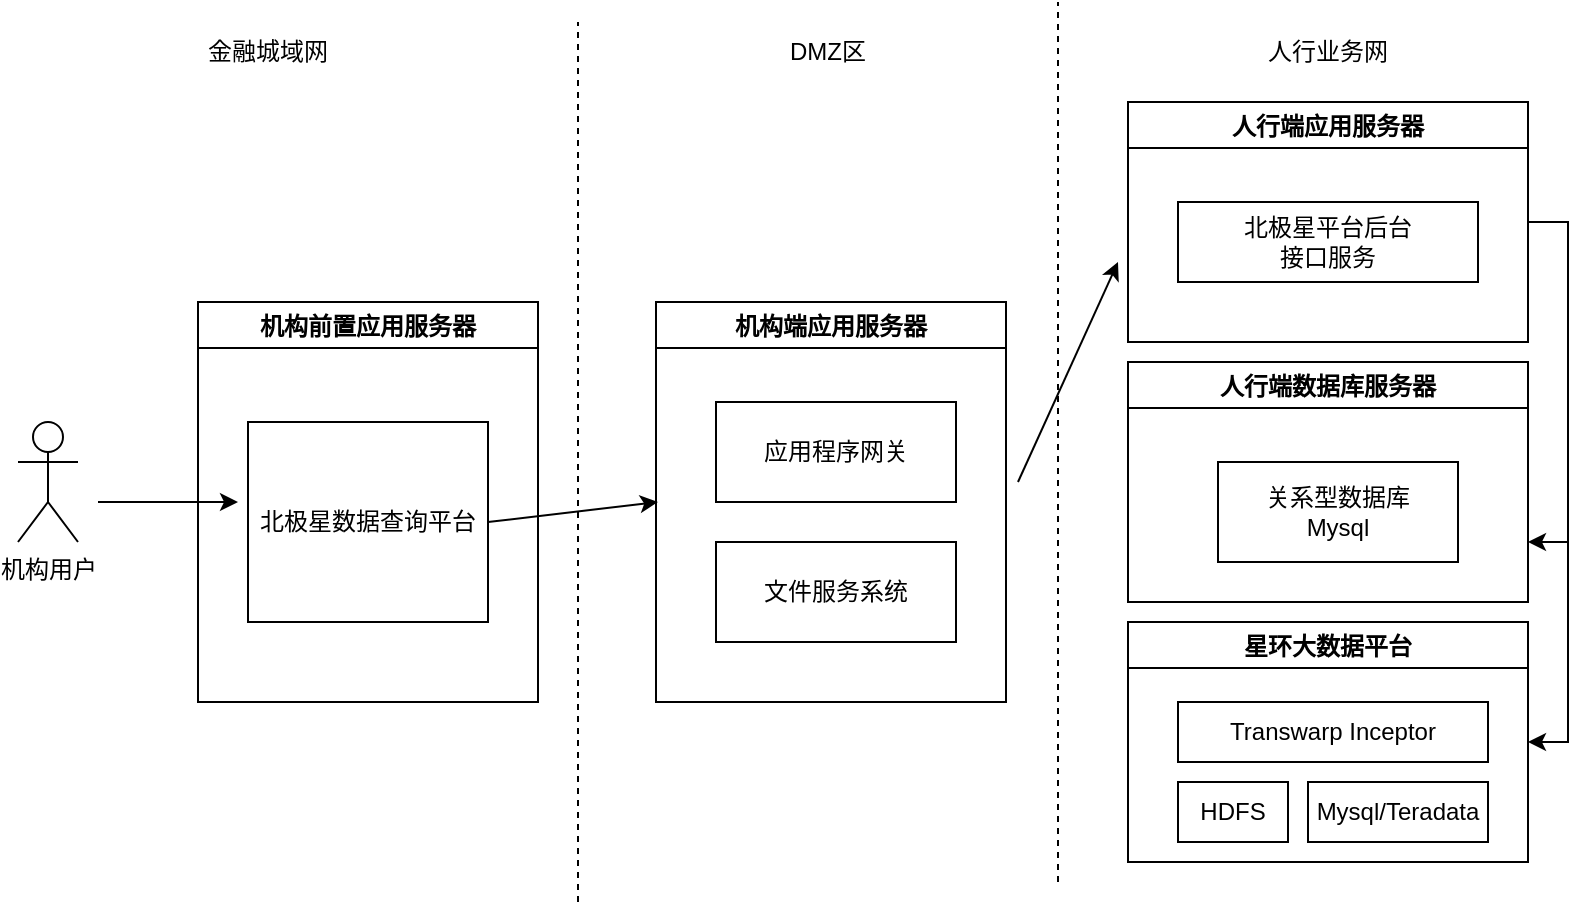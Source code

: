 <mxfile version="20.4.0" type="github">
  <diagram id="M5F1hp7uvuzeiIw6k6TS" name="第 1 页">
    <mxGraphModel dx="1422" dy="716" grid="1" gridSize="10" guides="1" tooltips="1" connect="1" arrows="1" fold="1" page="1" pageScale="1" pageWidth="827" pageHeight="1169" math="0" shadow="0">
      <root>
        <mxCell id="0" />
        <mxCell id="1" parent="0" />
        <mxCell id="Wuoafag_e7uJaNjNSKO9-15" value="" style="endArrow=none;dashed=1;html=1;rounded=0;" edge="1" parent="1">
          <mxGeometry width="50" height="50" relative="1" as="geometry">
            <mxPoint x="309" y="560" as="sourcePoint" />
            <mxPoint x="309" y="120" as="targetPoint" />
          </mxGeometry>
        </mxCell>
        <mxCell id="Wuoafag_e7uJaNjNSKO9-16" value="" style="endArrow=none;dashed=1;html=1;rounded=0;" edge="1" parent="1">
          <mxGeometry width="50" height="50" relative="1" as="geometry">
            <mxPoint x="549" y="550" as="sourcePoint" />
            <mxPoint x="549" y="110" as="targetPoint" />
          </mxGeometry>
        </mxCell>
        <mxCell id="Wuoafag_e7uJaNjNSKO9-17" value="金融城域网" style="text;html=1;strokeColor=none;fillColor=none;align=center;verticalAlign=middle;whiteSpace=wrap;rounded=0;" vertex="1" parent="1">
          <mxGeometry x="109" y="120" width="90" height="30" as="geometry" />
        </mxCell>
        <mxCell id="Wuoafag_e7uJaNjNSKO9-18" value="DMZ区" style="text;html=1;strokeColor=none;fillColor=none;align=center;verticalAlign=middle;whiteSpace=wrap;rounded=0;" vertex="1" parent="1">
          <mxGeometry x="389" y="120" width="90" height="30" as="geometry" />
        </mxCell>
        <mxCell id="Wuoafag_e7uJaNjNSKO9-19" value="人行业务网" style="text;html=1;strokeColor=none;fillColor=none;align=center;verticalAlign=middle;whiteSpace=wrap;rounded=0;" vertex="1" parent="1">
          <mxGeometry x="639" y="120" width="90" height="30" as="geometry" />
        </mxCell>
        <mxCell id="Wuoafag_e7uJaNjNSKO9-21" value="机构用户" style="shape=umlActor;verticalLabelPosition=bottom;verticalAlign=top;html=1;outlineConnect=0;" vertex="1" parent="1">
          <mxGeometry x="29" y="320" width="30" height="60" as="geometry" />
        </mxCell>
        <mxCell id="Wuoafag_e7uJaNjNSKO9-23" value="机构端应用服务器" style="swimlane;" vertex="1" parent="1">
          <mxGeometry x="348" y="260" width="175" height="200" as="geometry" />
        </mxCell>
        <mxCell id="Wuoafag_e7uJaNjNSKO9-24" value="应用程序网关" style="whiteSpace=wrap;html=1;" vertex="1" parent="Wuoafag_e7uJaNjNSKO9-23">
          <mxGeometry x="30" y="50" width="120" height="50" as="geometry" />
        </mxCell>
        <mxCell id="Wuoafag_e7uJaNjNSKO9-42" value="文件服务系统" style="whiteSpace=wrap;html=1;" vertex="1" parent="Wuoafag_e7uJaNjNSKO9-23">
          <mxGeometry x="30" y="120" width="120" height="50" as="geometry" />
        </mxCell>
        <mxCell id="Wuoafag_e7uJaNjNSKO9-31" value="机构前置应用服务器" style="swimlane;" vertex="1" parent="1">
          <mxGeometry x="119" y="260" width="170" height="200" as="geometry" />
        </mxCell>
        <mxCell id="Wuoafag_e7uJaNjNSKO9-32" value="北极星数据查询平台" style="whiteSpace=wrap;html=1;" vertex="1" parent="Wuoafag_e7uJaNjNSKO9-31">
          <mxGeometry x="25" y="60" width="120" height="100" as="geometry" />
        </mxCell>
        <mxCell id="Wuoafag_e7uJaNjNSKO9-33" value="" style="endArrow=classic;html=1;rounded=0;" edge="1" parent="1">
          <mxGeometry width="50" height="50" relative="1" as="geometry">
            <mxPoint x="69" y="360" as="sourcePoint" />
            <mxPoint x="139" y="360" as="targetPoint" />
          </mxGeometry>
        </mxCell>
        <mxCell id="Wuoafag_e7uJaNjNSKO9-34" value="" style="endArrow=classic;html=1;rounded=0;exitX=1;exitY=0.5;exitDx=0;exitDy=0;" edge="1" parent="1" source="Wuoafag_e7uJaNjNSKO9-32">
          <mxGeometry width="50" height="50" relative="1" as="geometry">
            <mxPoint x="279" y="340" as="sourcePoint" />
            <mxPoint x="349" y="360" as="targetPoint" />
          </mxGeometry>
        </mxCell>
        <mxCell id="Wuoafag_e7uJaNjNSKO9-47" style="edgeStyle=orthogonalEdgeStyle;rounded=0;orthogonalLoop=1;jettySize=auto;html=1;exitX=1;exitY=0.5;exitDx=0;exitDy=0;entryX=1;entryY=0.75;entryDx=0;entryDy=0;" edge="1" parent="1" source="Wuoafag_e7uJaNjNSKO9-37" target="Wuoafag_e7uJaNjNSKO9-38">
          <mxGeometry relative="1" as="geometry" />
        </mxCell>
        <mxCell id="Wuoafag_e7uJaNjNSKO9-50" style="edgeStyle=orthogonalEdgeStyle;rounded=0;orthogonalLoop=1;jettySize=auto;html=1;exitX=1;exitY=0.5;exitDx=0;exitDy=0;entryX=1;entryY=0.5;entryDx=0;entryDy=0;" edge="1" parent="1" source="Wuoafag_e7uJaNjNSKO9-37" target="Wuoafag_e7uJaNjNSKO9-39">
          <mxGeometry relative="1" as="geometry" />
        </mxCell>
        <mxCell id="Wuoafag_e7uJaNjNSKO9-37" value="人行端应用服务器" style="swimlane;" vertex="1" parent="1">
          <mxGeometry x="584" y="160" width="200" height="120" as="geometry" />
        </mxCell>
        <mxCell id="Wuoafag_e7uJaNjNSKO9-40" value="北极星平台后台&lt;br&gt;接口服务" style="whiteSpace=wrap;html=1;" vertex="1" parent="Wuoafag_e7uJaNjNSKO9-37">
          <mxGeometry x="25" y="50" width="150" height="40" as="geometry" />
        </mxCell>
        <mxCell id="Wuoafag_e7uJaNjNSKO9-46" value="" style="endArrow=classic;html=1;rounded=0;" edge="1" parent="Wuoafag_e7uJaNjNSKO9-37">
          <mxGeometry width="50" height="50" relative="1" as="geometry">
            <mxPoint x="-55" y="190" as="sourcePoint" />
            <mxPoint x="-5" y="80" as="targetPoint" />
          </mxGeometry>
        </mxCell>
        <mxCell id="Wuoafag_e7uJaNjNSKO9-38" value="人行端数据库服务器" style="swimlane;" vertex="1" parent="1">
          <mxGeometry x="584" y="290" width="200" height="120" as="geometry" />
        </mxCell>
        <mxCell id="Wuoafag_e7uJaNjNSKO9-41" value="关系型数据库&lt;br&gt;Mysql" style="whiteSpace=wrap;html=1;" vertex="1" parent="Wuoafag_e7uJaNjNSKO9-38">
          <mxGeometry x="45" y="50" width="120" height="50" as="geometry" />
        </mxCell>
        <mxCell id="Wuoafag_e7uJaNjNSKO9-39" value="星环大数据平台" style="swimlane;" vertex="1" parent="1">
          <mxGeometry x="584" y="420" width="200" height="120" as="geometry" />
        </mxCell>
        <mxCell id="Wuoafag_e7uJaNjNSKO9-43" value="Transwarp Inceptor" style="whiteSpace=wrap;html=1;" vertex="1" parent="Wuoafag_e7uJaNjNSKO9-39">
          <mxGeometry x="25" y="40" width="155" height="30" as="geometry" />
        </mxCell>
        <mxCell id="Wuoafag_e7uJaNjNSKO9-44" value="HDFS" style="whiteSpace=wrap;html=1;" vertex="1" parent="Wuoafag_e7uJaNjNSKO9-39">
          <mxGeometry x="25" y="80" width="55" height="30" as="geometry" />
        </mxCell>
        <mxCell id="Wuoafag_e7uJaNjNSKO9-45" value="Mysql/Teradata" style="whiteSpace=wrap;html=1;" vertex="1" parent="Wuoafag_e7uJaNjNSKO9-39">
          <mxGeometry x="90" y="80" width="90" height="30" as="geometry" />
        </mxCell>
      </root>
    </mxGraphModel>
  </diagram>
</mxfile>
